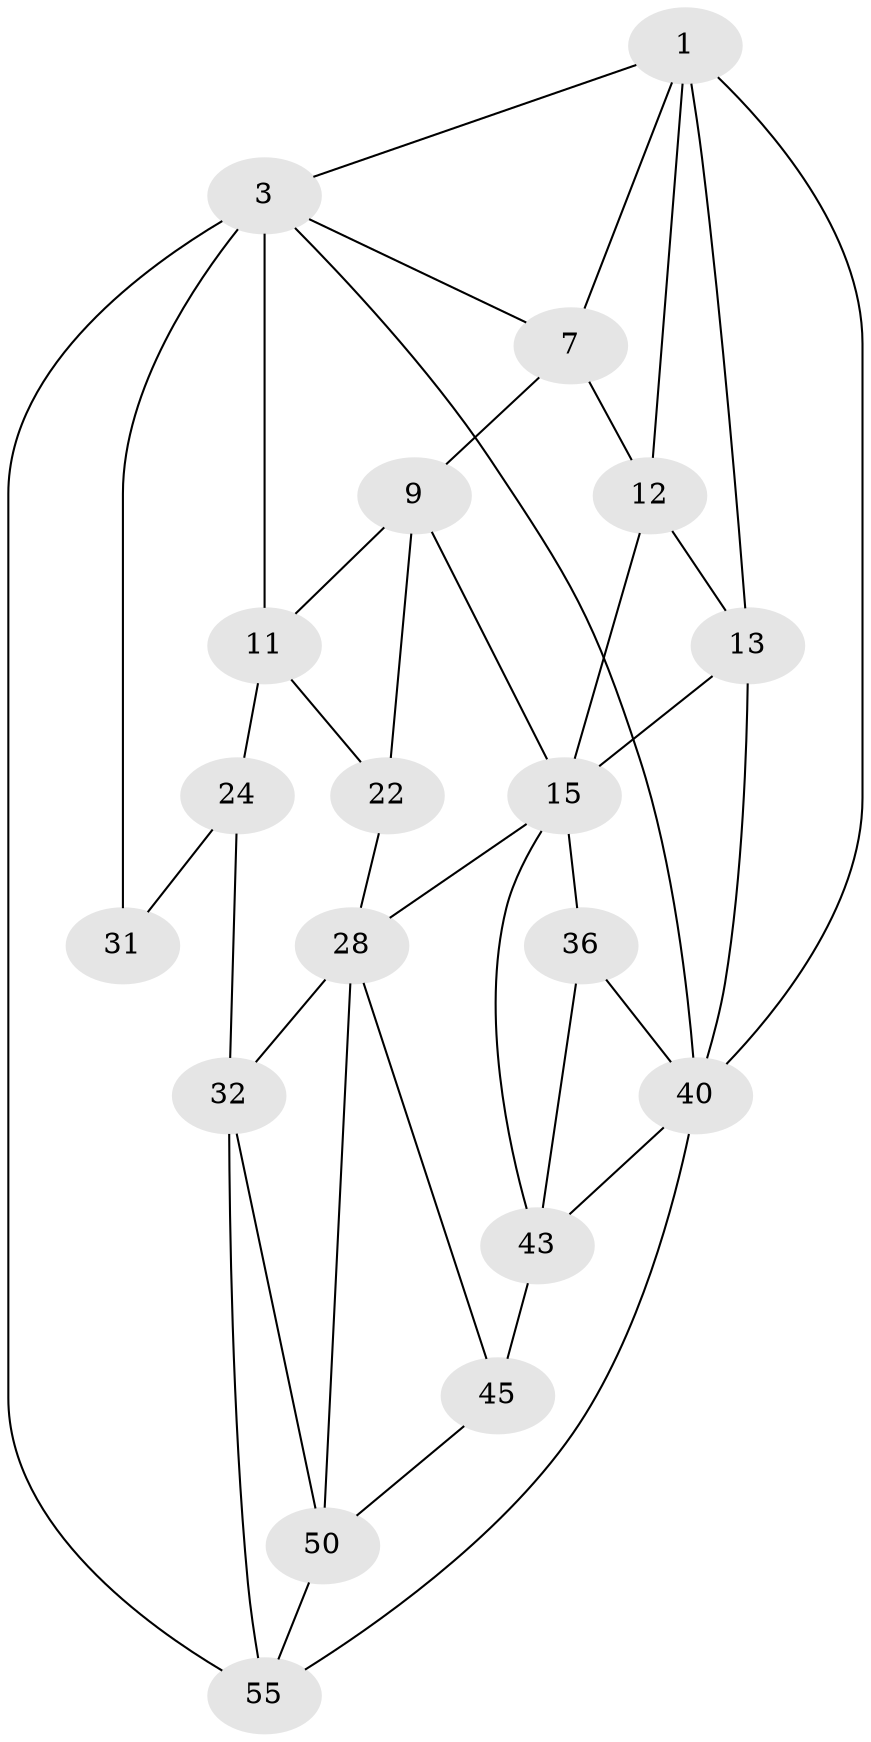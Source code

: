 // original degree distribution, {3: 0.03333333333333333, 5: 0.5333333333333333, 6: 0.2, 4: 0.23333333333333334}
// Generated by graph-tools (version 1.1) at 2025/21/03/04/25 18:21:34]
// undirected, 19 vertices, 39 edges
graph export_dot {
graph [start="1"]
  node [color=gray90,style=filled];
  1 [pos="+0.85527113372436+0",super="+6+2"];
  3 [pos="+0+0",super="+57+4+21"];
  7 [pos="+0.6788215670497358+0.029930212678390297",super="+8"];
  9 [pos="+0.5638773636228257+0.151606342211182",super="+17+10"];
  11 [pos="+0.3635392565336866+0.050778651374621446",super="+19"];
  12 [pos="+0.7828213537170589+0.1413181924202617",super="+14"];
  13 [pos="+1+0.1309461913188092",super="+34"];
  15 [pos="+0.775667554909688+0.3469584016019214",super="+16+35"];
  22 [pos="+0.49346407712371987+0.4063022904383658"];
  24 [pos="+0.2767416522322934+0.3998695337903491",super="+25"];
  28 [pos="+0.48864284744133607+0.6043709804501476",super="+46+29"];
  31 [pos="+0+0.6385309400387948"];
  32 [pos="+0.44527174537273684+0.6012257775115192",super="+33+48"];
  36 [pos="+0.8716773079778478+0.5372310583098809",super="+38"];
  40 [pos="+1+0.6711660640515449",super="+41"];
  43 [pos="+0.7403031941637139+0.6371043743232989",super="+44+47"];
  45 [pos="+0.542553624874693+0.7230440933050853",super="+53"];
  50 [pos="+0.4235623704051537+0.8319176371058072",super="+51"];
  55 [pos="+0.19992537964118806+0.8123811057809014",super="+58+56"];
  1 -- 12;
  1 -- 7;
  1 -- 3;
  1 -- 13;
  1 -- 40;
  3 -- 31 [weight=2];
  3 -- 11 [weight=2];
  3 -- 7;
  3 -- 55;
  3 -- 40;
  7 -- 9;
  7 -- 12;
  9 -- 15;
  9 -- 11;
  9 -- 22;
  11 -- 22;
  11 -- 24 [weight=2];
  12 -- 13;
  12 -- 15;
  13 -- 40;
  13 -- 15;
  15 -- 36 [weight=3];
  15 -- 43;
  15 -- 28;
  22 -- 28;
  24 -- 32 [weight=2];
  24 -- 31;
  28 -- 50;
  28 -- 45;
  28 -- 32;
  32 -- 50;
  32 -- 55;
  36 -- 40;
  36 -- 43;
  40 -- 55;
  40 -- 43;
  43 -- 45 [weight=2];
  45 -- 50;
  50 -- 55;
}
